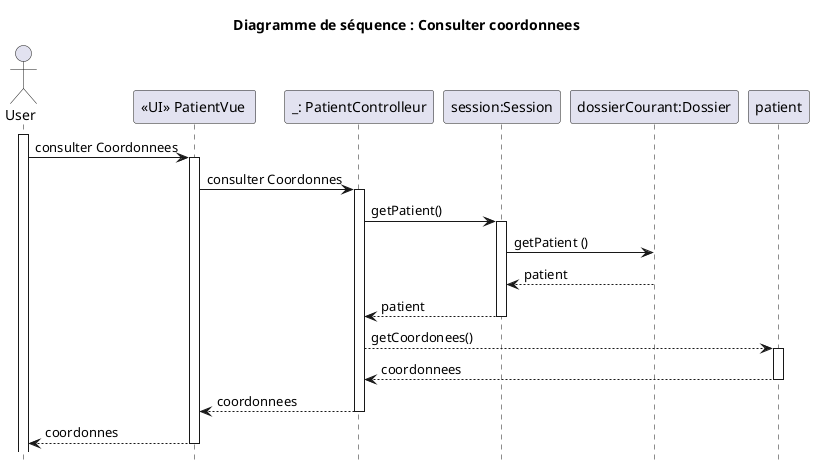@startuml

title Diagramme de séquence : Consulter coordonnees
hide footbox

actor "User" as usr

participant "<<UI>> PatientVue " as pv
participant "_: PatientControlleur" as pc
participant "session:Session" as ses
participant "dossierCourant:Dossier" as d
participant "patient" as pat

activate usr
usr -> pv : consulter Coordonnees
activate pv
pv -> pc : consulter Coordonnes
activate pc
pc -> ses : getPatient()
activate ses
ses -> d : getPatient ()
d --> ses : patient
ses --> pc : patient
deactivate ses
pc --> pat : getCoordonees()
activate pat
pat --> pc : coordonnees
deactivate pat
pc --> pv : coordonnees
deactivate pc
pv --> usr : coordonnes
deactivate pv

@enduml